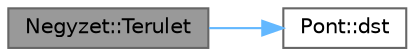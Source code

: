 digraph "Negyzet::Terulet"
{
 // LATEX_PDF_SIZE
  bgcolor="transparent";
  edge [fontname=Helvetica,fontsize=10,labelfontname=Helvetica,labelfontsize=10];
  node [fontname=Helvetica,fontsize=10,shape=box,height=0.2,width=0.4];
  rankdir="LR";
  Node1 [id="Node000001",label="Negyzet::Terulet",height=0.2,width=0.4,color="gray40", fillcolor="grey60", style="filled", fontcolor="black",tooltip="Negyzet területét számoló függvény. A kiszamitas modja: R^2 * 2."];
  Node1 -> Node2 [id="edge2_Node000001_Node000002",color="steelblue1",style="solid",tooltip=" "];
  Node2 [id="Node000002",label="Pont::dst",height=0.2,width=0.4,color="grey40", fillcolor="white", style="filled",URL="$class_pont.html#a27125c0be3500c187d2cb69212600444",tooltip="Pont osztály távolság számító metódusa."];
}
